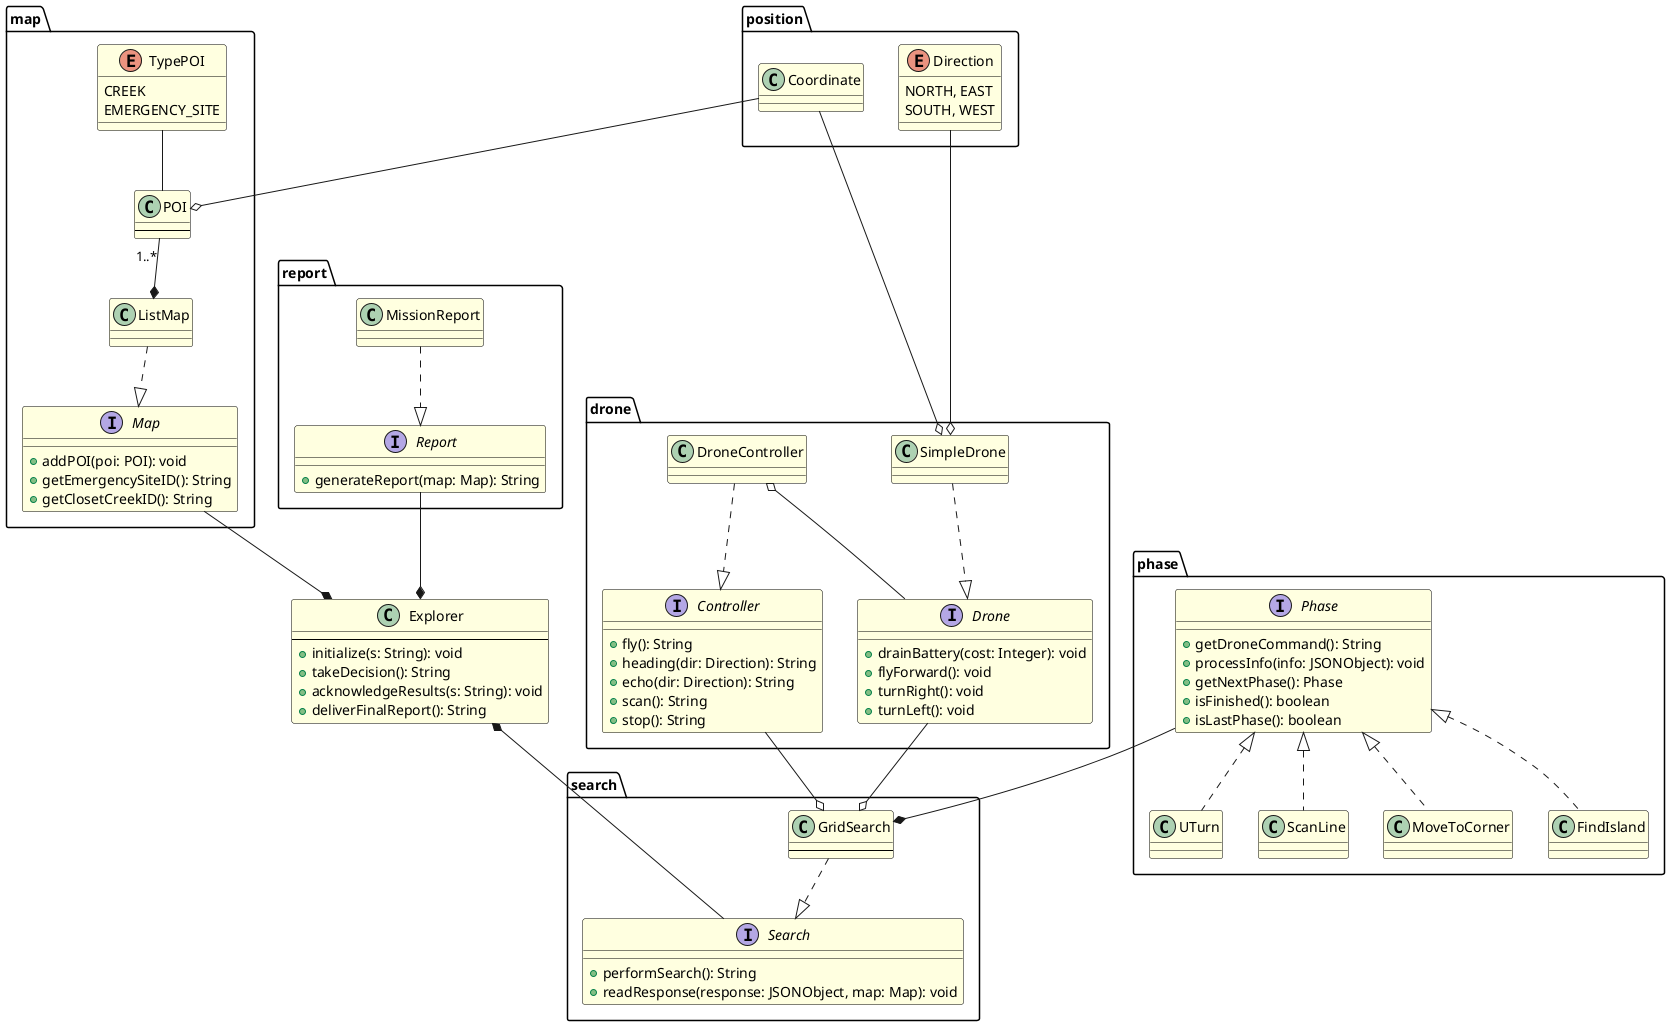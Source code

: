@startuml A2
!define MyTheme
skinparam class {
    BackgroundColor #LightYellow
    BorderColor #000000
    FontColor #000000
}

skinparam stereotypeCBackgroundColor #LightYellow
skinparam stereotypeCBorderColor #000000
skinparam stereotypeCFontColor #000000


package drone {
    interface Controller {
        + fly(): String
        + heading(dir: Direction): String
        + echo(dir: Direction): String
        + scan(): String
        + stop(): String
  
    }

    interface Drone {
    '   + getBatteryLevel(): Integer
        + drainBattery(cost: Integer): void
        ' + notEnoughBattery(costFly: Integer, costHeading: Integer): boolean
        '   + getHeading(): Direction
        '   + getLocation(): Coordinate
        + flyForward(): void
        + turnRight(): void
        + turnLeft(): void
    }

    class DroneController {
    '   - drone: Drone
        ' --
        ' + this(drone: Drone)
        ' --
        ' + fly(): String
        ' + heading(dir: Direction): String
        ' + echo(dir: Direction): String
        ' + scan(): String
        ' + stop(): String
    }

    class SimpleDrone {
        '   - batteryLevel: Integer
        '   - heading: Direction
        '   - location: Coordinate
        ' --
        ' + this(batteryLevel: Integer, heading: Direction)
        ' --
        ' + drainBattery(cost: Integer): void
        ' + notEnoughBattery(costFly: Integer, costHeading: Integer): boolean
        ' + flyForward(): void
        ' + turnRight(): void
        ' + turnLeft(): void

        '   + getBatteryLevel(): Integer
        '   + getHeading(): Direction
        '   + getLocation(): Coordinate
    }

}



package map {
    class ListMap {
    ' + creeks: List<POI>
    ' + emergencySite: POI
    ' ' --
    ' + this()
    ' ' --
    ' + addPOI(poi: POI): void
    ' + getEmergencySiteID(): String
    ' + getClosetCreekID(): String
}

    interface Map {
        + addPOI(poi: POI): void
        + getEmergencySiteID(): String
        + getClosetCreekID(): String
    }

    enum TypePOI {
        CREEK
        EMERGENCY_SITE
    }

    class POI {
        '   - kind: TypePOI
        '   - location: Coordinate
        '   - id: String
        '   --
        ' + this(kind: TypePOI, location: Coordinate, id: String)
        --
        '   + getKind(): TypePOI
        '   + getLocation(): Coordinate
        '   + getID(): String
    }
}




package phase {
    class UTurn {
        ' ' - controller: Controller
        ' ' - direction: Direction
        ' ' - turnLeft: boolean
        ' ' - hasTurned: boolean
        ' ' - turnCount: Integer
        ' ' - FLY: Integer
        ' ' - TURN_OPPOSITE: Integer
        ' ' - command: String
        ' ' --
        ' + this(controller: Controller, dir: Direction, turnLeft: boolean, outward: boolean)
        ' --
        ' + getDroneCommand(): String
        ' + processInfo(info: JSONObject): void
        ' + getNextPhase(): Phase
        ' + isFinished(): boolean
        ' + isLastPhase(): boolean
        ' ' - turnCommand(durLeft: boolean): String
    }
    class ScanLine {
        ' ' - State: enum
        ' ' - logger: Logger
        ' ' - controller: Controller
        ' ' - direction: Direction
        ' ' - turnLeft: boolean
        ' ' - offIsland: boolean
        ' ' - hasMoved: boolean
        ' ' - moveOutwards: boolean
        ' ' - state: State
        ' ' --
        ' + this(controller: Controller, initialDirection: Direction, turnLeft: boolean)
        ' --
        ' + getDroneCommand(): String
        ' + processInfo(info: JSONObject): void
        ' + getNextPhase(): Phase
        ' + isFinished(): boolean
        ' + isLastPhase(): boolean
        ' ' - isDroneOffLand(info: JSONObject): boolean
    }
    class MoveToCorner {
        ' ' - State: enum
        ' ' - logger: Logger
        ' ' - controller: Controller
        ' ' - direction: Direction
        ' ' - finalDirection: Direction
        ' ' - state: State
        ' ' - distanceLeft: int
        ' ' - distanceRight: int
        ' ' - distanceTraveled: int
        ' ' - hasReachedCorner: boolean
        ' --
        ' + this(controller: Controller, initialDir: Direction)
        ' --
        ' + getDroneCommand(): String
        ' + processInfo(info: JSONObject): void
        ' + getNextPhase(): Phase
        ' + isFinished(): boolean
        ' + isLastPhase(): boolean
    }
    class FindIsland {
        ' ' - State: enum
        ' ' - logger: Logger
        ' ' - direction: Direction
        ' ' - atIsland: boolean
        ' ' - uTurnLeft: boolean
        ' ' - flightsToIsland: Integer
        ' ' - state: State
        ' --
        ' + this(controller: Controller, initialDirection: Direction)
        ' --
        ' + getDroneCommand(): String
        ' + processInfo(info: JSONObject): void
        ' + getNextPhase(): Phase
        ' + isFinished(): boolean
        ' + isLastPhase(): boolean
    }
    interface Phase {
        + getDroneCommand(): String
        + processInfo(info: JSONObject): void
        + getNextPhase(): Phase
        + isFinished(): boolean
        + isLastPhase(): boolean
    }
}



package position {
    enum Direction {
        NORTH, EAST
        SOUTH, WEST
    '   - symbol: String
    '   --
    '   + getSymbol(): String
    '   + getRight(): Direction
    '   + getLeft(): Direction
    ' + <<static>> fromSymbol(s: String): Direction
  
    }
    class Coordinate {
        ' - x: int
        ' - y: int
        ' --
        ' + this(x: int, y: int)
        ' --
        ' + getX(): int
        ' + getY(): int
        ' + setX(x: int): void
        ' + setY(y: int): void
        ' + distanceTo(other: Coordinate): double
    }
}


package search {
    class GridSearch {
        '   - logger: Logger
        '   - drone: Drone
        '   - controller: Controller
        '   - map: Map
        '   - phase: Phase
        '   --
        ' + this(drone: Drone, map: Map)
        --
        ' + performSearch(): String
        ' + readResponse(response: JSONObject): void
    }

    interface Search {
        + performSearch(): String
        + readResponse(response: JSONObject, map: Map): void
    }

}



package report{
    class MissionReport{
        ' - map: Map
        ' --
        ' + this(map: Map)
        ' --
        ' + generateReport(): String
        ' - closestCreekID(): String
        ' - emergencySiteID(): String
    }

    interface Report{
        + generateReport(map: Map): String
    }
}

class Explorer {
    '   - logger: Logger
    '   - drone: Drone
    '   - gridSearch: Search
    '   - map: Map
    --
    + initialize(s: String): void
    + takeDecision(): String
    + acknowledgeResults(s: String): void
    + deliverFinalReport(): String
}

' phase package
Phase <|.. MoveToCorner
Phase <|.. FindIsland
Phase <|.. ScanLine
Phase <|.. UTurn
' Direction -up- FindIsland
' Direction -up- MoveToCorner
' Direction -up- ScanLine
' Direction -up- UTurn

' search package
Search <|.up. GridSearch



' drone package
Controller <|.up. DroneController
Drone <|.up. SimpleDrone
DroneController o-- Drone


' report package
Report <|.up. MissionReport


' position package
Coordinate --o POI

' map package
Map <|.up. ListMap
POI "1..*"--* ListMap
TypePOI -- POI


Drone --o GridSearch
Controller --o GridSearch
' Map -down-o GridSearch
GridSearch *-up- Phase

Coordinate ----o SimpleDrone
Direction ----o SimpleDrone



' MissionReport o-- Map

' UTurn o-up- Controller
' ScanLine o---- Controller
' FindIsland o---- Controller
' MoveToCorner o---- Controller



Search -up-* Explorer
Map --* Explorer
Report --* Explorer

@enduml